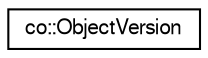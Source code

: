 digraph G
{
  edge [fontname="FreeSans",fontsize="10",labelfontname="FreeSans",labelfontsize="10"];
  node [fontname="FreeSans",fontsize="10",shape=record];
  rankdir="LR";
  Node1 [label="co::ObjectVersion",height=0.2,width=0.4,color="black", fillcolor="white", style="filled",URL="$structco_1_1ObjectVersion.html",tooltip="A helper struct bundling an object identifier and version."];
}
